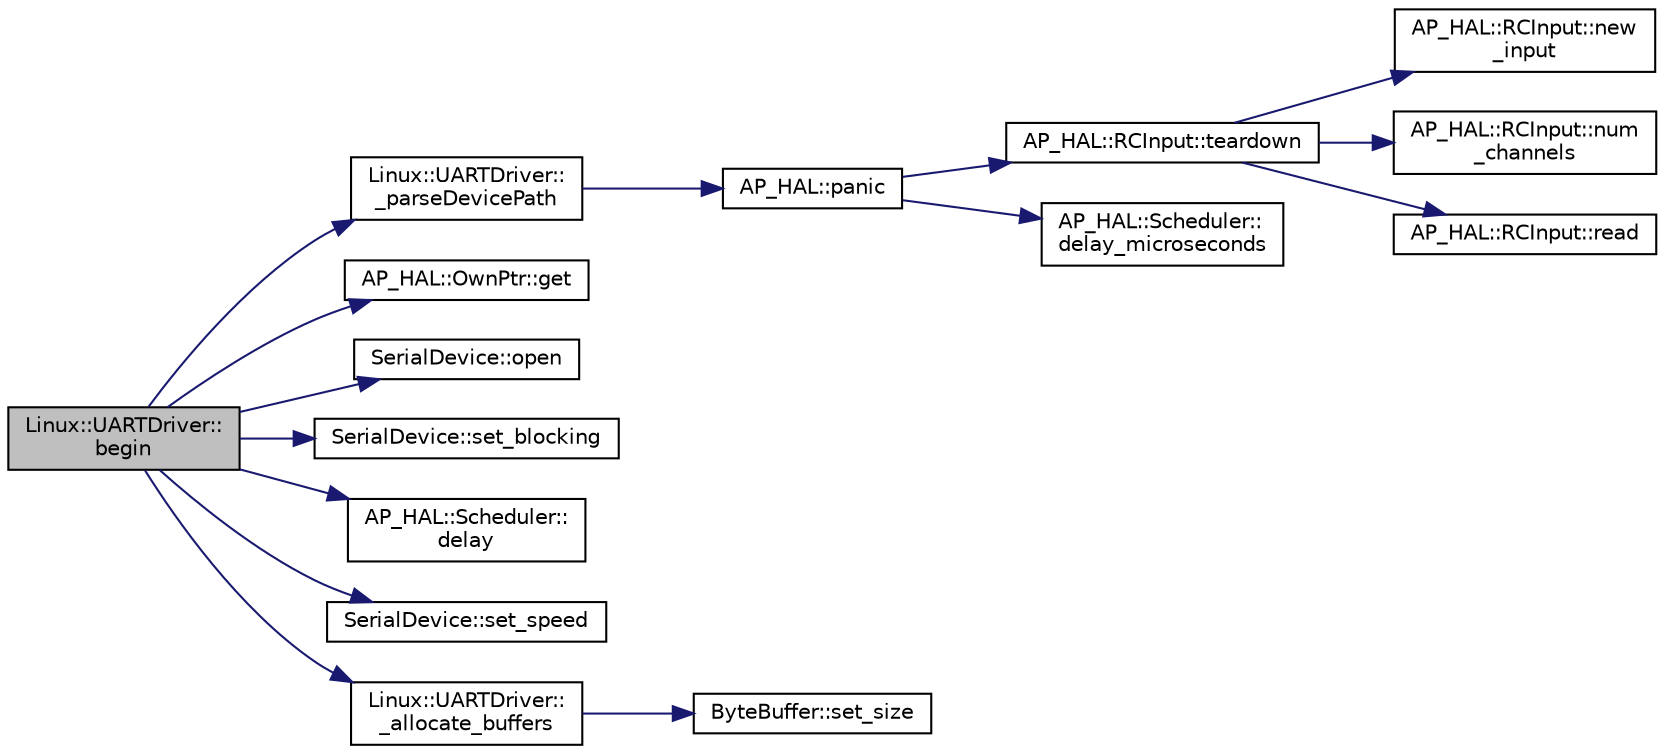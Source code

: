 digraph "Linux::UARTDriver::begin"
{
 // INTERACTIVE_SVG=YES
  edge [fontname="Helvetica",fontsize="10",labelfontname="Helvetica",labelfontsize="10"];
  node [fontname="Helvetica",fontsize="10",shape=record];
  rankdir="LR";
  Node1 [label="Linux::UARTDriver::\lbegin",height=0.2,width=0.4,color="black", fillcolor="grey75", style="filled", fontcolor="black"];
  Node1 -> Node2 [color="midnightblue",fontsize="10",style="solid",fontname="Helvetica"];
  Node2 [label="Linux::UARTDriver::\l_parseDevicePath",height=0.2,width=0.4,color="black", fillcolor="white", style="filled",URL="$classLinux_1_1UARTDriver.html#af91c37eae5f209437e800ecad1a6bf93"];
  Node2 -> Node3 [color="midnightblue",fontsize="10",style="solid",fontname="Helvetica"];
  Node3 [label="AP_HAL::panic",height=0.2,width=0.4,color="black", fillcolor="white", style="filled",URL="$namespaceAP__HAL.html#a71832f03d849a0c088f04fc98d3c8143"];
  Node3 -> Node4 [color="midnightblue",fontsize="10",style="solid",fontname="Helvetica"];
  Node4 [label="AP_HAL::RCInput::teardown",height=0.2,width=0.4,color="black", fillcolor="white", style="filled",URL="$classAP__HAL_1_1RCInput.html#a2bea13d38f2b9ae8bf5193a3a69f0a31"];
  Node4 -> Node5 [color="midnightblue",fontsize="10",style="solid",fontname="Helvetica"];
  Node5 [label="AP_HAL::RCInput::new\l_input",height=0.2,width=0.4,color="black", fillcolor="white", style="filled",URL="$classAP__HAL_1_1RCInput.html#aee1fade33080edef83dd7db0fad0f7da"];
  Node4 -> Node6 [color="midnightblue",fontsize="10",style="solid",fontname="Helvetica"];
  Node6 [label="AP_HAL::RCInput::num\l_channels",height=0.2,width=0.4,color="black", fillcolor="white", style="filled",URL="$classAP__HAL_1_1RCInput.html#ae55f959c6115c1f41783af3a2b6c4fcd"];
  Node4 -> Node7 [color="midnightblue",fontsize="10",style="solid",fontname="Helvetica"];
  Node7 [label="AP_HAL::RCInput::read",height=0.2,width=0.4,color="black", fillcolor="white", style="filled",URL="$classAP__HAL_1_1RCInput.html#a078fd7e6d2e6a899009ec674a8e03498"];
  Node3 -> Node8 [color="midnightblue",fontsize="10",style="solid",fontname="Helvetica"];
  Node8 [label="AP_HAL::Scheduler::\ldelay_microseconds",height=0.2,width=0.4,color="black", fillcolor="white", style="filled",URL="$classAP__HAL_1_1Scheduler.html#a78c4f1b1f192ac1c99544b6cc8f099b0"];
  Node1 -> Node9 [color="midnightblue",fontsize="10",style="solid",fontname="Helvetica"];
  Node9 [label="AP_HAL::OwnPtr::get",height=0.2,width=0.4,color="black", fillcolor="white", style="filled",URL="$classAP__HAL_1_1OwnPtr.html#ae468736f4c3972ae17f5614ef7218f12"];
  Node1 -> Node10 [color="midnightblue",fontsize="10",style="solid",fontname="Helvetica"];
  Node10 [label="SerialDevice::open",height=0.2,width=0.4,color="black", fillcolor="white", style="filled",URL="$classSerialDevice.html#aaad60303d5def2e5abf4b9988e74ff2d"];
  Node1 -> Node11 [color="midnightblue",fontsize="10",style="solid",fontname="Helvetica"];
  Node11 [label="SerialDevice::set_blocking",height=0.2,width=0.4,color="black", fillcolor="white", style="filled",URL="$classSerialDevice.html#a3b3ba391824a7d8bacd54dd2ee7a6cd7"];
  Node1 -> Node12 [color="midnightblue",fontsize="10",style="solid",fontname="Helvetica"];
  Node12 [label="AP_HAL::Scheduler::\ldelay",height=0.2,width=0.4,color="black", fillcolor="white", style="filled",URL="$classAP__HAL_1_1Scheduler.html#ab3175e2e6223ccfe82f957e41cc12b26"];
  Node1 -> Node13 [color="midnightblue",fontsize="10",style="solid",fontname="Helvetica"];
  Node13 [label="SerialDevice::set_speed",height=0.2,width=0.4,color="black", fillcolor="white", style="filled",URL="$classSerialDevice.html#aa9b83a160a4706f759a35875f2ec5a13"];
  Node1 -> Node14 [color="midnightblue",fontsize="10",style="solid",fontname="Helvetica"];
  Node14 [label="Linux::UARTDriver::\l_allocate_buffers",height=0.2,width=0.4,color="black", fillcolor="white", style="filled",URL="$classLinux_1_1UARTDriver.html#a44810a7631b129c1ca027136467b206c"];
  Node14 -> Node15 [color="midnightblue",fontsize="10",style="solid",fontname="Helvetica"];
  Node15 [label="ByteBuffer::set_size",height=0.2,width=0.4,color="black", fillcolor="white", style="filled",URL="$classByteBuffer.html#a4279e626cb21779cc92f7cf63b9cb3f7"];
}
